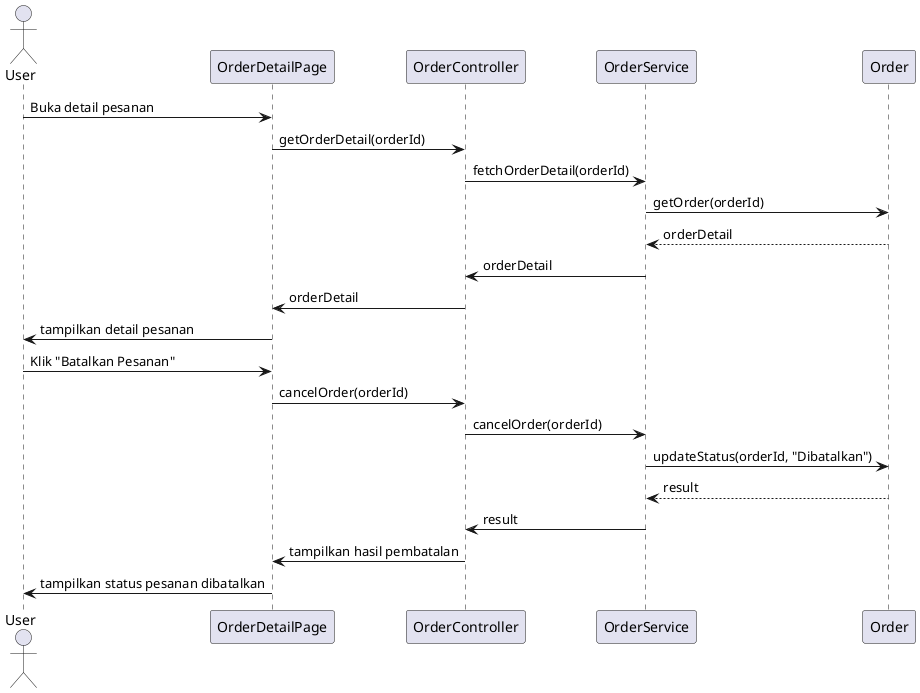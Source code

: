 @startuml
actor User
participant "OrderDetailPage" as UI
participant "OrderController" as Controller
participant "OrderService" as Service
participant "Order" as OrderEntity

User -> UI : Buka detail pesanan
UI -> Controller : getOrderDetail(orderId)
Controller -> Service : fetchOrderDetail(orderId)
Service -> OrderEntity : getOrder(orderId)
OrderEntity --> Service : orderDetail
Service -> Controller : orderDetail
Controller -> UI : orderDetail
UI -> User : tampilkan detail pesanan

User -> UI : Klik "Batalkan Pesanan"
UI -> Controller : cancelOrder(orderId)
Controller -> Service : cancelOrder(orderId)
Service -> OrderEntity : updateStatus(orderId, "Dibatalkan")
OrderEntity --> Service : result
Service -> Controller : result
Controller -> UI : tampilkan hasil pembatalan
UI -> User : tampilkan status pesanan dibatalkan
@enduml
